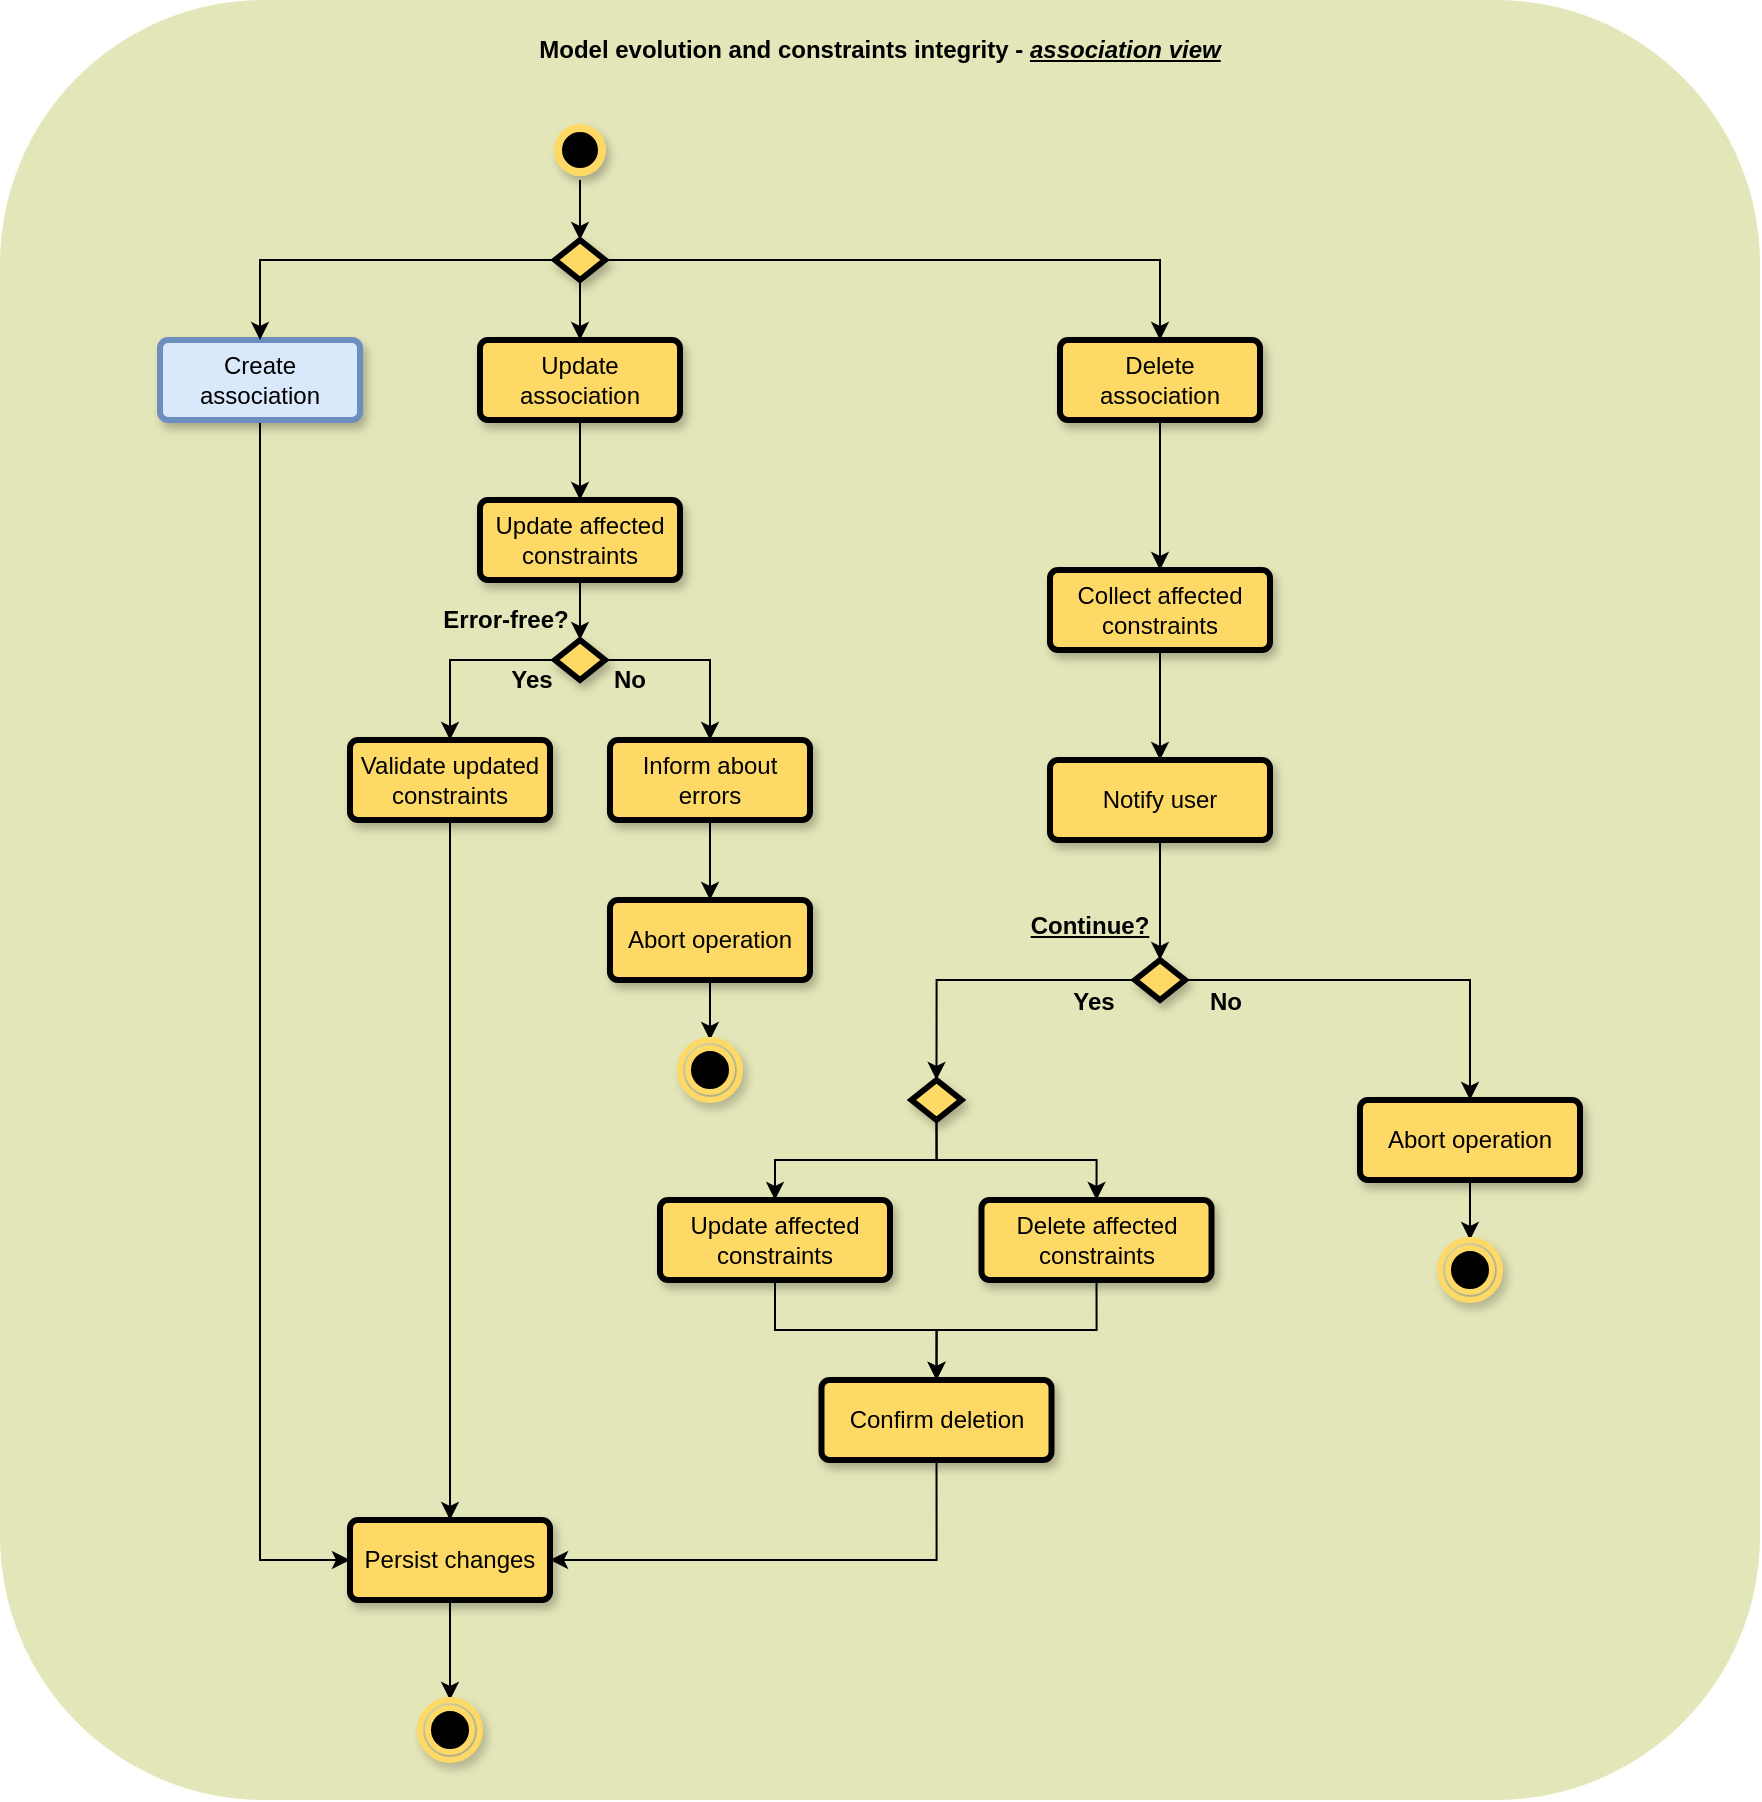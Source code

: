 <mxfile version="20.7.4" type="device"><diagram id="lyjRys06dM1DOwTf_SVk" name="Page-1"><mxGraphModel dx="1434" dy="1934" grid="1" gridSize="10" guides="1" tooltips="1" connect="1" arrows="1" fold="1" page="1" pageScale="1" pageWidth="850" pageHeight="1100" math="0" shadow="0"><root><mxCell id="0"/><mxCell id="1" parent="0"/><mxCell id="zYfMwjF2HXrQkbw6a50e-1" value="" style="rounded=1;whiteSpace=wrap;html=1;shadow=0;sketch=0;strokeColor=none;strokeWidth=4;fillColor=#E3E6B8;gradientColor=none;" parent="1" vertex="1"><mxGeometry x="120" width="880" height="900" as="geometry"/></mxCell><mxCell id="zYfMwjF2HXrQkbw6a50e-2" style="edgeStyle=orthogonalEdgeStyle;rounded=0;orthogonalLoop=1;jettySize=auto;html=1;exitX=0.5;exitY=1;exitDx=0;exitDy=0;entryX=0.5;entryY=0;entryDx=0;entryDy=0;" parent="1" source="zYfMwjF2HXrQkbw6a50e-3" target="zYfMwjF2HXrQkbw6a50e-15" edge="1"><mxGeometry relative="1" as="geometry"/></mxCell><mxCell id="zYfMwjF2HXrQkbw6a50e-3" value="" style="ellipse;html=1;shape=startState;fillColor=#000000;strokeColor=#FFD966;strokeWidth=4;shadow=1;" parent="1" vertex="1"><mxGeometry x="395" y="60" width="30" height="30" as="geometry"/></mxCell><mxCell id="zYfMwjF2HXrQkbw6a50e-4" style="edgeStyle=orthogonalEdgeStyle;rounded=0;orthogonalLoop=1;jettySize=auto;html=1;exitX=0.5;exitY=1;exitDx=0;exitDy=0;entryX=0.5;entryY=0;entryDx=0;entryDy=0;" parent="1" source="zYfMwjF2HXrQkbw6a50e-5" target="zYfMwjF2HXrQkbw6a50e-11" edge="1"><mxGeometry relative="1" as="geometry"/></mxCell><mxCell id="zYfMwjF2HXrQkbw6a50e-5" value="Update association" style="rounded=1;arcSize=10;whiteSpace=wrap;html=1;align=center;strokeColor=#000000;strokeWidth=3;fillColor=#FFD966;perimeterSpacing=0;shadow=1;" parent="1" vertex="1"><mxGeometry x="360" y="170" width="100" height="40" as="geometry"/></mxCell><mxCell id="zYfMwjF2HXrQkbw6a50e-6" style="edgeStyle=orthogonalEdgeStyle;rounded=0;orthogonalLoop=1;jettySize=auto;html=1;exitX=0.5;exitY=1;exitDx=0;exitDy=0;entryX=0;entryY=0.5;entryDx=0;entryDy=0;" parent="1" source="zYfMwjF2HXrQkbw6a50e-7" target="zYfMwjF2HXrQkbw6a50e-29" edge="1"><mxGeometry relative="1" as="geometry"/></mxCell><mxCell id="zYfMwjF2HXrQkbw6a50e-7" value="Create association" style="rounded=1;arcSize=10;whiteSpace=wrap;html=1;align=center;strokeColor=#6c8ebf;strokeWidth=3;fillColor=#dae8fc;perimeterSpacing=0;shadow=1;" parent="1" vertex="1"><mxGeometry x="200" y="170" width="100" height="40" as="geometry"/></mxCell><mxCell id="zYfMwjF2HXrQkbw6a50e-8" style="edgeStyle=orthogonalEdgeStyle;rounded=0;orthogonalLoop=1;jettySize=auto;html=1;exitX=0.5;exitY=1;exitDx=0;exitDy=0;entryX=0.5;entryY=0;entryDx=0;entryDy=0;" parent="1" source="zYfMwjF2HXrQkbw6a50e-9" target="zYfMwjF2HXrQkbw6a50e-33" edge="1"><mxGeometry relative="1" as="geometry"><mxPoint x="700" y="250" as="targetPoint"/></mxGeometry></mxCell><mxCell id="zYfMwjF2HXrQkbw6a50e-9" value="Delete association" style="rounded=1;arcSize=10;whiteSpace=wrap;html=1;align=center;strokeColor=#000000;strokeWidth=3;fillColor=#FFD966;perimeterSpacing=0;shadow=1;" parent="1" vertex="1"><mxGeometry x="650" y="170" width="100" height="40" as="geometry"/></mxCell><mxCell id="zYfMwjF2HXrQkbw6a50e-10" style="edgeStyle=orthogonalEdgeStyle;rounded=0;orthogonalLoop=1;jettySize=auto;html=1;exitX=0.5;exitY=1;exitDx=0;exitDy=0;entryX=0.5;entryY=0;entryDx=0;entryDy=0;" parent="1" source="zYfMwjF2HXrQkbw6a50e-11" target="zYfMwjF2HXrQkbw6a50e-22" edge="1"><mxGeometry relative="1" as="geometry"/></mxCell><mxCell id="zYfMwjF2HXrQkbw6a50e-11" value="Update affected constraints&lt;span style=&quot;color: rgba(0, 0, 0, 0); font-family: monospace; font-size: 0px; text-align: start;&quot;&gt;%3CmxGraphModel%3E%3Croot%3E%3CmxCell%20id%3D%220%22%2F%3E%3CmxCell%20id%3D%221%22%20parent%3D%220%22%2F%3E%3CmxCell%20id%3D%222%22%20value%3D%22%22%20style%3D%22rhombus%3BwhiteSpace%3Dwrap%3Bhtml%3D1%3BfillColor%3D%23FFD966%3BstrokeColor%3D%23000000%3BstrokeWidth%3D3%3Bshadow%3D1%3B%22%20vertex%3D%221%22%20parent%3D%221%22%3E%3CmxGeometry%20x%3D%22413%22%20y%3D%22180%22%20width%3D%2225%22%20height%3D%2220%22%20as%3D%22geometry%22%2F%3E%3C%2FmxCell%3E%3C%2Froot%3E%3C%2FmxGraphModel%3E&lt;/span&gt;" style="rounded=1;arcSize=10;whiteSpace=wrap;html=1;align=center;strokeColor=#000000;strokeWidth=3;fillColor=#FFD966;perimeterSpacing=0;shadow=1;" parent="1" vertex="1"><mxGeometry x="360" y="250" width="100" height="40" as="geometry"/></mxCell><mxCell id="zYfMwjF2HXrQkbw6a50e-12" style="edgeStyle=orthogonalEdgeStyle;rounded=0;orthogonalLoop=1;jettySize=auto;html=1;exitX=0;exitY=0.5;exitDx=0;exitDy=0;entryX=0.5;entryY=0;entryDx=0;entryDy=0;" parent="1" source="zYfMwjF2HXrQkbw6a50e-15" target="zYfMwjF2HXrQkbw6a50e-7" edge="1"><mxGeometry relative="1" as="geometry"/></mxCell><mxCell id="zYfMwjF2HXrQkbw6a50e-13" style="edgeStyle=orthogonalEdgeStyle;rounded=0;orthogonalLoop=1;jettySize=auto;html=1;exitX=0.5;exitY=1;exitDx=0;exitDy=0;entryX=0.5;entryY=0;entryDx=0;entryDy=0;" parent="1" source="zYfMwjF2HXrQkbw6a50e-15" target="zYfMwjF2HXrQkbw6a50e-5" edge="1"><mxGeometry relative="1" as="geometry"/></mxCell><mxCell id="zYfMwjF2HXrQkbw6a50e-14" style="edgeStyle=orthogonalEdgeStyle;rounded=0;orthogonalLoop=1;jettySize=auto;html=1;exitX=1;exitY=0.5;exitDx=0;exitDy=0;entryX=0.5;entryY=0;entryDx=0;entryDy=0;" parent="1" source="zYfMwjF2HXrQkbw6a50e-15" target="zYfMwjF2HXrQkbw6a50e-9" edge="1"><mxGeometry relative="1" as="geometry"/></mxCell><mxCell id="zYfMwjF2HXrQkbw6a50e-15" value="" style="rhombus;whiteSpace=wrap;html=1;fillColor=#FFD966;strokeColor=#000000;strokeWidth=3;shadow=1;" parent="1" vertex="1"><mxGeometry x="397.5" y="120" width="25" height="20" as="geometry"/></mxCell><mxCell id="zYfMwjF2HXrQkbw6a50e-16" style="edgeStyle=orthogonalEdgeStyle;rounded=0;orthogonalLoop=1;jettySize=auto;html=1;exitX=0.5;exitY=1;exitDx=0;exitDy=0;entryX=0.5;entryY=0;entryDx=0;entryDy=0;" parent="1" source="zYfMwjF2HXrQkbw6a50e-17" target="zYfMwjF2HXrQkbw6a50e-29" edge="1"><mxGeometry relative="1" as="geometry"><Array as="points"><mxPoint x="345" y="750"/></Array></mxGeometry></mxCell><mxCell id="zYfMwjF2HXrQkbw6a50e-17" value="Validate updated constraints&lt;span style=&quot;color: rgba(0, 0, 0, 0); font-family: monospace; font-size: 0px; text-align: start;&quot;&gt;%3CmxGraphModel%3E%3Croot%3E%3CmxCell%20id%3D%220%22%2F%3E%3CmxCell%20id%3D%221%22%20parent%3D%220%22%2F%3E%3CmxCell%20id%3D%222%22%20value%3D%22%22%20style%3D%22rhombus%3BwhiteSpace%3Dwrap%3Bhtml%3D1%3BfillColor%3D%23FFD966%3BstrokeColor%3D%23000000%3BstrokeWidth%3D3%3Bshadow%3D1%3B%22%20vertex%3D%221%22%20parent%3D%221%22%3E%3CmxGeometry%20x%3D%22413%22%20y%3D%22180%22%20width%3D%2225%22%20height%3D%2220%22%20as%3D%22geometry%22%2F%3E%3C%2FmxCell%3E%3C%2Froot%3E%3C%2FmxGraphModel%3E&lt;/span&gt;" style="rounded=1;arcSize=10;whiteSpace=wrap;html=1;align=center;strokeColor=#000000;strokeWidth=3;fillColor=#FFD966;perimeterSpacing=0;shadow=1;" parent="1" vertex="1"><mxGeometry x="295" y="370" width="100" height="40" as="geometry"/></mxCell><mxCell id="zYfMwjF2HXrQkbw6a50e-18" style="edgeStyle=orthogonalEdgeStyle;rounded=0;orthogonalLoop=1;jettySize=auto;html=1;exitX=0.5;exitY=1;exitDx=0;exitDy=0;entryX=0.5;entryY=0;entryDx=0;entryDy=0;" parent="1" source="zYfMwjF2HXrQkbw6a50e-19" target="zYfMwjF2HXrQkbw6a50e-24" edge="1"><mxGeometry relative="1" as="geometry"/></mxCell><mxCell id="zYfMwjF2HXrQkbw6a50e-19" value="Inform about errors" style="rounded=1;arcSize=10;whiteSpace=wrap;html=1;align=center;strokeColor=#000000;strokeWidth=3;fillColor=#FFD966;perimeterSpacing=0;shadow=1;" parent="1" vertex="1"><mxGeometry x="425" y="370" width="100" height="40" as="geometry"/></mxCell><mxCell id="zYfMwjF2HXrQkbw6a50e-20" style="edgeStyle=orthogonalEdgeStyle;rounded=0;orthogonalLoop=1;jettySize=auto;html=1;exitX=0;exitY=0.5;exitDx=0;exitDy=0;entryX=0.5;entryY=0;entryDx=0;entryDy=0;" parent="1" source="zYfMwjF2HXrQkbw6a50e-22" target="zYfMwjF2HXrQkbw6a50e-17" edge="1"><mxGeometry relative="1" as="geometry"/></mxCell><mxCell id="zYfMwjF2HXrQkbw6a50e-21" style="edgeStyle=orthogonalEdgeStyle;rounded=0;orthogonalLoop=1;jettySize=auto;html=1;exitX=1;exitY=0.5;exitDx=0;exitDy=0;entryX=0.5;entryY=0;entryDx=0;entryDy=0;" parent="1" source="zYfMwjF2HXrQkbw6a50e-22" target="zYfMwjF2HXrQkbw6a50e-19" edge="1"><mxGeometry relative="1" as="geometry"/></mxCell><mxCell id="zYfMwjF2HXrQkbw6a50e-22" value="" style="rhombus;whiteSpace=wrap;html=1;fillColor=#FFD966;strokeColor=#000000;strokeWidth=3;shadow=1;" parent="1" vertex="1"><mxGeometry x="397.5" y="320" width="25" height="20" as="geometry"/></mxCell><mxCell id="zYfMwjF2HXrQkbw6a50e-23" style="edgeStyle=orthogonalEdgeStyle;rounded=0;jumpStyle=line;orthogonalLoop=1;jettySize=auto;html=1;exitX=0.5;exitY=1;exitDx=0;exitDy=0;entryX=0.5;entryY=0;entryDx=0;entryDy=0;" parent="1" source="zYfMwjF2HXrQkbw6a50e-24" target="zYfMwjF2HXrQkbw6a50e-51" edge="1"><mxGeometry relative="1" as="geometry"/></mxCell><mxCell id="zYfMwjF2HXrQkbw6a50e-24" value="Abort operation" style="rounded=1;arcSize=10;whiteSpace=wrap;html=1;align=center;strokeColor=#000000;strokeWidth=3;fillColor=#FFD966;perimeterSpacing=0;shadow=1;" parent="1" vertex="1"><mxGeometry x="425" y="450" width="100" height="40" as="geometry"/></mxCell><mxCell id="zYfMwjF2HXrQkbw6a50e-25" value="&lt;b&gt;Error-free?&lt;/b&gt;" style="text;html=1;strokeColor=none;fillColor=none;align=center;verticalAlign=middle;whiteSpace=wrap;rounded=0;" parent="1" vertex="1"><mxGeometry x="340" y="295" width="66" height="30" as="geometry"/></mxCell><mxCell id="zYfMwjF2HXrQkbw6a50e-26" value="&lt;b&gt;Yes&lt;/b&gt;" style="text;html=1;strokeColor=none;fillColor=none;align=center;verticalAlign=middle;whiteSpace=wrap;rounded=0;" parent="1" vertex="1"><mxGeometry x="366" y="325" width="40" height="30" as="geometry"/></mxCell><mxCell id="zYfMwjF2HXrQkbw6a50e-27" value="&lt;b&gt;No&lt;/b&gt;" style="text;html=1;strokeColor=none;fillColor=none;align=center;verticalAlign=middle;whiteSpace=wrap;rounded=0;" parent="1" vertex="1"><mxGeometry x="415" y="325" width="40" height="30" as="geometry"/></mxCell><mxCell id="zYfMwjF2HXrQkbw6a50e-28" style="edgeStyle=orthogonalEdgeStyle;rounded=0;orthogonalLoop=1;jettySize=auto;html=1;exitX=0.5;exitY=1;exitDx=0;exitDy=0;entryX=0.5;entryY=0;entryDx=0;entryDy=0;" parent="1" source="zYfMwjF2HXrQkbw6a50e-29" target="zYfMwjF2HXrQkbw6a50e-50" edge="1"><mxGeometry relative="1" as="geometry"/></mxCell><mxCell id="zYfMwjF2HXrQkbw6a50e-29" value="Persist changes" style="rounded=1;arcSize=10;whiteSpace=wrap;html=1;align=center;strokeColor=#000000;strokeWidth=3;fillColor=#FFD966;perimeterSpacing=0;shadow=1;" parent="1" vertex="1"><mxGeometry x="295" y="760" width="100" height="40" as="geometry"/></mxCell><mxCell id="zYfMwjF2HXrQkbw6a50e-32" style="edgeStyle=orthogonalEdgeStyle;rounded=0;orthogonalLoop=1;jettySize=auto;html=1;exitX=0.5;exitY=1;exitDx=0;exitDy=0;entryX=0.5;entryY=0;entryDx=0;entryDy=0;" parent="1" source="zYfMwjF2HXrQkbw6a50e-33" target="zYfMwjF2HXrQkbw6a50e-35" edge="1"><mxGeometry relative="1" as="geometry"/></mxCell><mxCell id="zYfMwjF2HXrQkbw6a50e-33" value="Collect affected constraints" style="rounded=1;arcSize=10;whiteSpace=wrap;html=1;align=center;strokeColor=#000000;strokeWidth=3;fillColor=#FFD966;perimeterSpacing=0;shadow=1;" parent="1" vertex="1"><mxGeometry x="645" y="285" width="110" height="40" as="geometry"/></mxCell><mxCell id="zYfMwjF2HXrQkbw6a50e-34" style="edgeStyle=orthogonalEdgeStyle;rounded=0;orthogonalLoop=1;jettySize=auto;html=1;exitX=0.5;exitY=1;exitDx=0;exitDy=0;entryX=0.5;entryY=0;entryDx=0;entryDy=0;" parent="1" source="zYfMwjF2HXrQkbw6a50e-35" target="zYfMwjF2HXrQkbw6a50e-38" edge="1"><mxGeometry relative="1" as="geometry"/></mxCell><mxCell id="zYfMwjF2HXrQkbw6a50e-35" value="Notify user" style="rounded=1;arcSize=10;whiteSpace=wrap;html=1;align=center;strokeColor=#000000;strokeWidth=3;fillColor=#FFD966;perimeterSpacing=0;shadow=1;" parent="1" vertex="1"><mxGeometry x="645" y="380" width="110" height="40" as="geometry"/></mxCell><mxCell id="zYfMwjF2HXrQkbw6a50e-36" style="edgeStyle=orthogonalEdgeStyle;rounded=0;orthogonalLoop=1;jettySize=auto;html=1;exitX=0;exitY=0.5;exitDx=0;exitDy=0;entryX=0.5;entryY=0;entryDx=0;entryDy=0;" parent="1" source="zYfMwjF2HXrQkbw6a50e-38" target="zYfMwjF2HXrQkbw6a50e-49" edge="1"><mxGeometry relative="1" as="geometry"/></mxCell><mxCell id="zYfMwjF2HXrQkbw6a50e-37" style="edgeStyle=orthogonalEdgeStyle;rounded=0;orthogonalLoop=1;jettySize=auto;html=1;exitX=1;exitY=0.5;exitDx=0;exitDy=0;entryX=0.5;entryY=0;entryDx=0;entryDy=0;" parent="1" source="zYfMwjF2HXrQkbw6a50e-38" target="zYfMwjF2HXrQkbw6a50e-40" edge="1"><mxGeometry relative="1" as="geometry"/></mxCell><mxCell id="zYfMwjF2HXrQkbw6a50e-38" value="" style="rhombus;whiteSpace=wrap;html=1;fillColor=#FFD966;strokeColor=#000000;strokeWidth=3;shadow=1;" parent="1" vertex="1"><mxGeometry x="687.5" y="480" width="25" height="20" as="geometry"/></mxCell><mxCell id="zYfMwjF2HXrQkbw6a50e-39" style="edgeStyle=orthogonalEdgeStyle;rounded=0;jumpStyle=line;orthogonalLoop=1;jettySize=auto;html=1;exitX=0.5;exitY=1;exitDx=0;exitDy=0;entryX=0.5;entryY=0;entryDx=0;entryDy=0;" parent="1" source="zYfMwjF2HXrQkbw6a50e-40" target="zYfMwjF2HXrQkbw6a50e-52" edge="1"><mxGeometry relative="1" as="geometry"/></mxCell><mxCell id="zYfMwjF2HXrQkbw6a50e-40" value="Abort operation" style="rounded=1;arcSize=10;whiteSpace=wrap;html=1;align=center;strokeColor=#000000;strokeWidth=3;fillColor=#FFD966;perimeterSpacing=0;shadow=1;" parent="1" vertex="1"><mxGeometry x="800" y="550" width="110" height="40" as="geometry"/></mxCell><mxCell id="zYfMwjF2HXrQkbw6a50e-41" style="edgeStyle=orthogonalEdgeStyle;rounded=0;orthogonalLoop=1;jettySize=auto;html=1;exitX=0.5;exitY=1;exitDx=0;exitDy=0;entryX=0.5;entryY=0;entryDx=0;entryDy=0;" parent="1" source="zYfMwjF2HXrQkbw6a50e-42" target="zYfMwjF2HXrQkbw6a50e-46" edge="1"><mxGeometry relative="1" as="geometry"/></mxCell><mxCell id="zYfMwjF2HXrQkbw6a50e-42" value="Update affected constraints" style="rounded=1;arcSize=10;whiteSpace=wrap;html=1;align=center;strokeColor=#000000;strokeWidth=3;fillColor=#FFD966;perimeterSpacing=0;shadow=1;" parent="1" vertex="1"><mxGeometry x="450" y="600" width="115" height="40" as="geometry"/></mxCell><mxCell id="zYfMwjF2HXrQkbw6a50e-43" style="edgeStyle=orthogonalEdgeStyle;rounded=0;orthogonalLoop=1;jettySize=auto;html=1;exitX=0.5;exitY=1;exitDx=0;exitDy=0;entryX=0.5;entryY=0;entryDx=0;entryDy=0;" parent="1" source="zYfMwjF2HXrQkbw6a50e-44" target="zYfMwjF2HXrQkbw6a50e-46" edge="1"><mxGeometry relative="1" as="geometry"/></mxCell><mxCell id="zYfMwjF2HXrQkbw6a50e-44" value="Delete affected constraints" style="rounded=1;arcSize=10;whiteSpace=wrap;html=1;align=center;strokeColor=#000000;strokeWidth=3;fillColor=#FFD966;perimeterSpacing=0;shadow=1;" parent="1" vertex="1"><mxGeometry x="610.75" y="600" width="115" height="40" as="geometry"/></mxCell><mxCell id="zYfMwjF2HXrQkbw6a50e-45" style="edgeStyle=orthogonalEdgeStyle;rounded=0;orthogonalLoop=1;jettySize=auto;html=1;exitX=0.5;exitY=1;exitDx=0;exitDy=0;entryX=1;entryY=0.5;entryDx=0;entryDy=0;jumpStyle=line;" parent="1" source="zYfMwjF2HXrQkbw6a50e-46" target="zYfMwjF2HXrQkbw6a50e-29" edge="1"><mxGeometry relative="1" as="geometry"/></mxCell><mxCell id="zYfMwjF2HXrQkbw6a50e-46" value="Confirm deletion" style="rounded=1;arcSize=10;whiteSpace=wrap;html=1;align=center;strokeColor=#000000;strokeWidth=3;fillColor=#FFD966;perimeterSpacing=0;shadow=1;" parent="1" vertex="1"><mxGeometry x="530.75" y="690" width="115" height="40" as="geometry"/></mxCell><mxCell id="zYfMwjF2HXrQkbw6a50e-47" style="edgeStyle=orthogonalEdgeStyle;rounded=0;orthogonalLoop=1;jettySize=auto;html=1;exitX=0.5;exitY=1;exitDx=0;exitDy=0;entryX=0.5;entryY=0;entryDx=0;entryDy=0;" parent="1" source="zYfMwjF2HXrQkbw6a50e-49" target="zYfMwjF2HXrQkbw6a50e-42" edge="1"><mxGeometry relative="1" as="geometry"/></mxCell><mxCell id="zYfMwjF2HXrQkbw6a50e-48" style="edgeStyle=orthogonalEdgeStyle;rounded=0;orthogonalLoop=1;jettySize=auto;html=1;exitX=0.5;exitY=1;exitDx=0;exitDy=0;entryX=0.5;entryY=0;entryDx=0;entryDy=0;" parent="1" source="zYfMwjF2HXrQkbw6a50e-49" target="zYfMwjF2HXrQkbw6a50e-44" edge="1"><mxGeometry relative="1" as="geometry"/></mxCell><mxCell id="zYfMwjF2HXrQkbw6a50e-49" value="" style="rhombus;whiteSpace=wrap;html=1;fillColor=#FFD966;strokeColor=#000000;strokeWidth=3;shadow=1;" parent="1" vertex="1"><mxGeometry x="575.75" y="540" width="25" height="20" as="geometry"/></mxCell><mxCell id="zYfMwjF2HXrQkbw6a50e-50" value="" style="ellipse;html=1;shape=endState;fillColor=#000000;strokeColor=#FFD966;strokeWidth=3;shadow=1;" parent="1" vertex="1"><mxGeometry x="330" y="850" width="30" height="30" as="geometry"/></mxCell><mxCell id="zYfMwjF2HXrQkbw6a50e-51" value="" style="ellipse;html=1;shape=endState;fillColor=#000000;strokeColor=#FFD966;strokeWidth=3;shadow=1;" parent="1" vertex="1"><mxGeometry x="460" y="520" width="30" height="30" as="geometry"/></mxCell><mxCell id="zYfMwjF2HXrQkbw6a50e-52" value="" style="ellipse;html=1;shape=endState;fillColor=#000000;strokeColor=#FFD966;strokeWidth=3;shadow=1;" parent="1" vertex="1"><mxGeometry x="840" y="620" width="30" height="30" as="geometry"/></mxCell><mxCell id="zYfMwjF2HXrQkbw6a50e-53" value="&lt;b&gt;&lt;u&gt;Continue?&lt;/u&gt;&lt;/b&gt;" style="text;html=1;strokeColor=none;fillColor=none;align=center;verticalAlign=middle;whiteSpace=wrap;rounded=0;" parent="1" vertex="1"><mxGeometry x="610" y="448" width="110" height="30" as="geometry"/></mxCell><mxCell id="zYfMwjF2HXrQkbw6a50e-54" value="&lt;b&gt;Yes&lt;/b&gt;" style="text;html=1;strokeColor=none;fillColor=none;align=center;verticalAlign=middle;whiteSpace=wrap;rounded=0;" parent="1" vertex="1"><mxGeometry x="647" y="486" width="40" height="30" as="geometry"/></mxCell><mxCell id="zYfMwjF2HXrQkbw6a50e-55" value="&lt;b&gt;No&lt;/b&gt;" style="text;html=1;strokeColor=none;fillColor=none;align=center;verticalAlign=middle;whiteSpace=wrap;rounded=0;" parent="1" vertex="1"><mxGeometry x="713" y="486" width="40" height="30" as="geometry"/></mxCell><mxCell id="zYfMwjF2HXrQkbw6a50e-56" value="&lt;b&gt;Model evolution and constraints integrity - &lt;i&gt;&lt;u&gt;association view&lt;/u&gt;&lt;/i&gt;&lt;/b&gt;" style="text;html=1;strokeColor=none;fillColor=none;align=center;verticalAlign=middle;whiteSpace=wrap;rounded=0;" parent="1" vertex="1"><mxGeometry x="360" y="10" width="400" height="30" as="geometry"/></mxCell></root></mxGraphModel></diagram></mxfile>